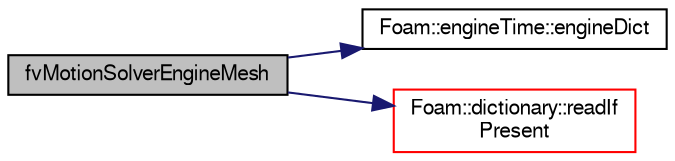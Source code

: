 digraph "fvMotionSolverEngineMesh"
{
  bgcolor="transparent";
  edge [fontname="FreeSans",fontsize="10",labelfontname="FreeSans",labelfontsize="10"];
  node [fontname="FreeSans",fontsize="10",shape=record];
  rankdir="LR";
  Node0 [label="fvMotionSolverEngineMesh",height=0.2,width=0.4,color="black", fillcolor="grey75", style="filled", fontcolor="black"];
  Node0 -> Node1 [color="midnightblue",fontsize="10",style="solid",fontname="FreeSans"];
  Node1 [label="Foam::engineTime::engineDict",height=0.2,width=0.4,color="black",URL="$a21822.html#a5f0eabe48d9bea5147810ffe806fd28e",tooltip="Return the engine geometry dictionary. "];
  Node0 -> Node2 [color="midnightblue",fontsize="10",style="solid",fontname="FreeSans"];
  Node2 [label="Foam::dictionary::readIf\lPresent",height=0.2,width=0.4,color="red",URL="$a26014.html#ad4bd008e6ee208313f2c3a963ee1170d",tooltip="Find an entry if present, and assign to T. "];
}
